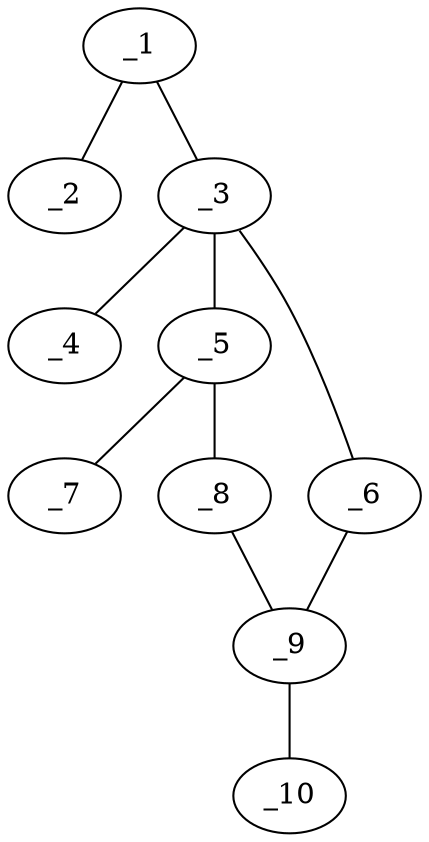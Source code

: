graph molid64013 {
	_1	 [charge=0,
		chem=1,
		symbol="C  ",
		x="3.1723",
		y="1.1217"];
	_2	 [charge=0,
		chem=1,
		symbol="C  ",
		x="3.579",
		y="2.0352"];
	_1 -- _2	 [valence=1];
	_3	 [charge=0,
		chem=1,
		symbol="C  ",
		x="3.7601",
		y="0.3126"];
	_1 -- _3	 [valence=1];
	_4	 [charge=0,
		chem=1,
		symbol="C  ",
		x="4.3479",
		y="1.1217"];
	_3 -- _4	 [valence=1];
	_5	 [charge=0,
		chem=1,
		symbol="C  ",
		x="2.9511",
		y="-0.2751"];
	_3 -- _5	 [valence=1];
	_6	 [charge=0,
		chem=1,
		symbol="C  ",
		x="4.5691",
		y="-0.2751"];
	_3 -- _6	 [valence=1];
	_7	 [charge=0,
		chem=2,
		symbol="O  ",
		x=2,
		y="0.0339"];
	_5 -- _7	 [valence=2];
	_8	 [charge=0,
		chem=4,
		symbol="N  ",
		x="3.2601",
		y="-1.2262"];
	_5 -- _8	 [valence=1];
	_9	 [charge=0,
		chem=1,
		symbol="C  ",
		x="4.2601",
		y="-1.2262"];
	_6 -- _9	 [valence=1];
	_8 -- _9	 [valence=1];
	_10	 [charge=0,
		chem=2,
		symbol="O  ",
		x="4.8479",
		y="-2.0352"];
	_9 -- _10	 [valence=2];
}
